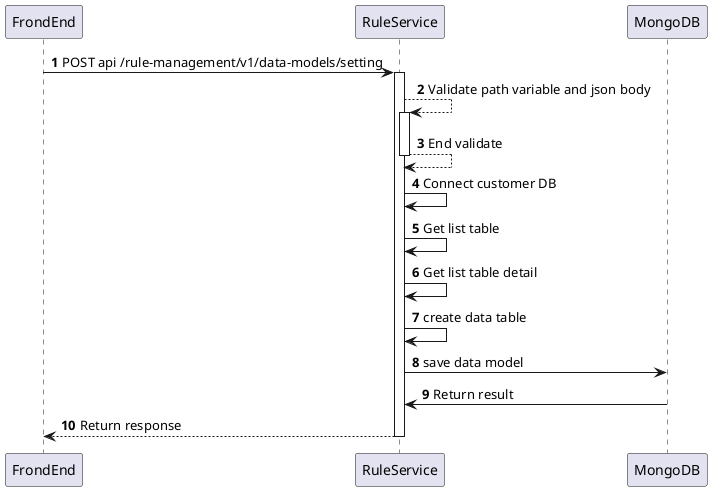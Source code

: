 @startuml
'https://plantuml.com/sequence-diagram

autonumber

FrondEnd -> RuleService++: POST api /rule-management/v1/data-models/setting
RuleService --> RuleService++: Validate path variable and json body
RuleService --> RuleService--: End validate
RuleService -> RuleService: Connect customer DB
RuleService -> RuleService: Get list table
RuleService -> RuleService: Get list table detail
RuleService -> RuleService: create data table
RuleService -> MongoDB: save data model
MongoDB -> RuleService:  Return result
FrondEnd <-- RuleService--: Return response

@enduml